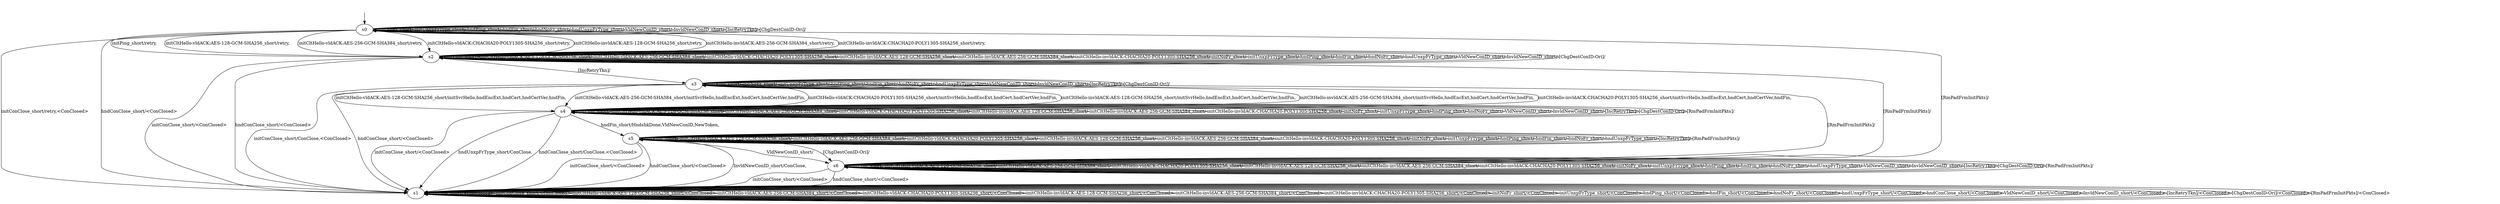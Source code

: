 digraph "../results/msquicModels/msquic-BWR-sCS-0/learnedModel" {
s0 [label=s0];
s1 [label=s1];
s2 [label=s2];
s3 [label=s3];
s4 [label=s4];
s5 [label=s5];
s6 [label=s6];
s0 -> s2  [label="initPing_short/retry, "];
s0 -> s1  [label="initConClose_short/retry,<ConClosed> "];
s0 -> s2  [label="initCltHello-vldACK:AES-128-GCM-SHA256_short/retry, "];
s0 -> s2  [label="initCltHello-vldACK:AES-256-GCM-SHA384_short/retry, "];
s0 -> s2  [label="initCltHello-vldACK:CHACHA20-POLY1305-SHA256_short/retry, "];
s0 -> s2  [label="initCltHello-invldACK:AES-128-GCM-SHA256_short/retry, "];
s0 -> s2  [label="initCltHello-invldACK:AES-256-GCM-SHA384_short/retry, "];
s0 -> s2  [label="initCltHello-invldACK:CHACHA20-POLY1305-SHA256_short/retry, "];
s0 -> s0  [label="initNoFr_short/ "];
s0 -> s0  [label="initUnxpFrType_short/ "];
s0 -> s0  [label="hndPing_short/ "];
s0 -> s0  [label="hndFin_short/ "];
s0 -> s0  [label="hndNoFr_short/ "];
s0 -> s0  [label="hndUnxpFrType_short/ "];
s0 -> s1  [label="hndConClose_short/<ConClosed> "];
s0 -> s0  [label="VldNewConID_short/ "];
s0 -> s0  [label="InvldNewConID_short/ "];
s0 -> s0  [label="[IncRetryTkn]/ "];
s0 -> s0  [label="[ChgDestConID-Ori]/ "];
s0 -> s6  [label="[RmPadFrmInitPkts]/ "];
s1 -> s1  [label="initPing_short/<ConClosed> "];
s1 -> s1  [label="initConClose_short/<ConClosed> "];
s1 -> s1  [label="initCltHello-vldACK:AES-128-GCM-SHA256_short/<ConClosed> "];
s1 -> s1  [label="initCltHello-vldACK:AES-256-GCM-SHA384_short/<ConClosed> "];
s1 -> s1  [label="initCltHello-vldACK:CHACHA20-POLY1305-SHA256_short/<ConClosed> "];
s1 -> s1  [label="initCltHello-invldACK:AES-128-GCM-SHA256_short/<ConClosed> "];
s1 -> s1  [label="initCltHello-invldACK:AES-256-GCM-SHA384_short/<ConClosed> "];
s1 -> s1  [label="initCltHello-invldACK:CHACHA20-POLY1305-SHA256_short/<ConClosed> "];
s1 -> s1  [label="initNoFr_short/<ConClosed> "];
s1 -> s1  [label="initUnxpFrType_short/<ConClosed> "];
s1 -> s1  [label="hndPing_short/<ConClosed> "];
s1 -> s1  [label="hndFin_short/<ConClosed> "];
s1 -> s1  [label="hndNoFr_short/<ConClosed> "];
s1 -> s1  [label="hndUnxpFrType_short/<ConClosed> "];
s1 -> s1  [label="hndConClose_short/<ConClosed> "];
s1 -> s1  [label="VldNewConID_short/<ConClosed> "];
s1 -> s1  [label="InvldNewConID_short/<ConClosed> "];
s1 -> s1  [label="[IncRetryTkn]/<ConClosed> "];
s1 -> s1  [label="[ChgDestConID-Ori]/<ConClosed> "];
s1 -> s1  [label="[RmPadFrmInitPkts]/<ConClosed> "];
s2 -> s2  [label="initPing_short/ "];
s2 -> s1  [label="initConClose_short/<ConClosed> "];
s2 -> s2  [label="initCltHello-vldACK:AES-128-GCM-SHA256_short/ "];
s2 -> s2  [label="initCltHello-vldACK:AES-256-GCM-SHA384_short/ "];
s2 -> s2  [label="initCltHello-vldACK:CHACHA20-POLY1305-SHA256_short/ "];
s2 -> s2  [label="initCltHello-invldACK:AES-128-GCM-SHA256_short/ "];
s2 -> s2  [label="initCltHello-invldACK:AES-256-GCM-SHA384_short/ "];
s2 -> s2  [label="initCltHello-invldACK:CHACHA20-POLY1305-SHA256_short/ "];
s2 -> s2  [label="initNoFr_short/ "];
s2 -> s2  [label="initUnxpFrType_short/ "];
s2 -> s2  [label="hndPing_short/ "];
s2 -> s2  [label="hndFin_short/ "];
s2 -> s2  [label="hndNoFr_short/ "];
s2 -> s2  [label="hndUnxpFrType_short/ "];
s2 -> s1  [label="hndConClose_short/<ConClosed> "];
s2 -> s2  [label="VldNewConID_short/ "];
s2 -> s2  [label="InvldNewConID_short/ "];
s2 -> s3  [label="[IncRetryTkn]/ "];
s2 -> s2  [label="[ChgDestConID-Ori]/ "];
s2 -> s6  [label="[RmPadFrmInitPkts]/ "];
s3 -> s3  [label="initPing_short/ "];
s3 -> s1  [label="initConClose_short/ConClose,<ConClosed> "];
s3 -> s4  [label="initCltHello-vldACK:AES-128-GCM-SHA256_short/initSvrHello,hndEncExt,hndCert,hndCertVer,hndFin, "];
s3 -> s4  [label="initCltHello-vldACK:AES-256-GCM-SHA384_short/initSvrHello,hndEncExt,hndCert,hndCertVer,hndFin, "];
s3 -> s4  [label="initCltHello-vldACK:CHACHA20-POLY1305-SHA256_short/initSvrHello,hndEncExt,hndCert,hndCertVer,hndFin, "];
s3 -> s4  [label="initCltHello-invldACK:AES-128-GCM-SHA256_short/initSvrHello,hndEncExt,hndCert,hndCertVer,hndFin, "];
s3 -> s4  [label="initCltHello-invldACK:AES-256-GCM-SHA384_short/initSvrHello,hndEncExt,hndCert,hndCertVer,hndFin, "];
s3 -> s4  [label="initCltHello-invldACK:CHACHA20-POLY1305-SHA256_short/initSvrHello,hndEncExt,hndCert,hndCertVer,hndFin, "];
s3 -> s3  [label="initNoFr_short/ "];
s3 -> s3  [label="initUnxpFrType_short/ "];
s3 -> s3  [label="hndPing_short/ "];
s3 -> s3  [label="hndFin_short/ "];
s3 -> s3  [label="hndNoFr_short/ "];
s3 -> s3  [label="hndUnxpFrType_short/ "];
s3 -> s1  [label="hndConClose_short/<ConClosed> "];
s3 -> s3  [label="VldNewConID_short/ "];
s3 -> s3  [label="InvldNewConID_short/ "];
s3 -> s3  [label="[IncRetryTkn]/ "];
s3 -> s3  [label="[ChgDestConID-Ori]/ "];
s3 -> s6  [label="[RmPadFrmInitPkts]/ "];
s4 -> s4  [label="initPing_short/ "];
s4 -> s1  [label="initConClose_short/<ConClosed> "];
s4 -> s4  [label="initCltHello-vldACK:AES-128-GCM-SHA256_short/ "];
s4 -> s4  [label="initCltHello-vldACK:AES-256-GCM-SHA384_short/ "];
s4 -> s4  [label="initCltHello-vldACK:CHACHA20-POLY1305-SHA256_short/ "];
s4 -> s4  [label="initCltHello-invldACK:AES-128-GCM-SHA256_short/ "];
s4 -> s4  [label="initCltHello-invldACK:AES-256-GCM-SHA384_short/ "];
s4 -> s4  [label="initCltHello-invldACK:CHACHA20-POLY1305-SHA256_short/ "];
s4 -> s4  [label="initNoFr_short/ "];
s4 -> s4  [label="initUnxpFrType_short/ "];
s4 -> s4  [label="hndPing_short/ "];
s4 -> s5  [label="hndFin_short/HndshkDone,VldNewConID,NewToken, "];
s4 -> s4  [label="hndNoFr_short/ "];
s4 -> s1  [label="hndUnxpFrType_short/ConClose, "];
s4 -> s1  [label="hndConClose_short/ConClose,<ConClosed> "];
s4 -> s4  [label="VldNewConID_short/ "];
s4 -> s4  [label="InvldNewConID_short/ "];
s4 -> s4  [label="[IncRetryTkn]/ "];
s4 -> s4  [label="[ChgDestConID-Ori]/ "];
s4 -> s4  [label="[RmPadFrmInitPkts]/ "];
s5 -> s5  [label="initPing_short/ "];
s5 -> s1  [label="initConClose_short/<ConClosed> "];
s5 -> s5  [label="initCltHello-vldACK:AES-128-GCM-SHA256_short/ "];
s5 -> s5  [label="initCltHello-vldACK:AES-256-GCM-SHA384_short/ "];
s5 -> s5  [label="initCltHello-vldACK:CHACHA20-POLY1305-SHA256_short/ "];
s5 -> s5  [label="initCltHello-invldACK:AES-128-GCM-SHA256_short/ "];
s5 -> s5  [label="initCltHello-invldACK:AES-256-GCM-SHA384_short/ "];
s5 -> s5  [label="initCltHello-invldACK:CHACHA20-POLY1305-SHA256_short/ "];
s5 -> s5  [label="initNoFr_short/ "];
s5 -> s5  [label="initUnxpFrType_short/ "];
s5 -> s5  [label="hndPing_short/ "];
s5 -> s5  [label="hndFin_short/ "];
s5 -> s5  [label="hndNoFr_short/ "];
s5 -> s5  [label="hndUnxpFrType_short/ "];
s5 -> s1  [label="hndConClose_short/<ConClosed> "];
s5 -> s6  [label="VldNewConID_short/ "];
s5 -> s1  [label="InvldNewConID_short/ConClose, "];
s5 -> s5  [label="[IncRetryTkn]/ "];
s5 -> s6  [label="[ChgDestConID-Ori]/ "];
s5 -> s5  [label="[RmPadFrmInitPkts]/ "];
s6 -> s6  [label="initPing_short/ "];
s6 -> s1  [label="initConClose_short/<ConClosed> "];
s6 -> s6  [label="initCltHello-vldACK:AES-128-GCM-SHA256_short/ "];
s6 -> s6  [label="initCltHello-vldACK:AES-256-GCM-SHA384_short/ "];
s6 -> s6  [label="initCltHello-vldACK:CHACHA20-POLY1305-SHA256_short/ "];
s6 -> s6  [label="initCltHello-invldACK:AES-128-GCM-SHA256_short/ "];
s6 -> s6  [label="initCltHello-invldACK:AES-256-GCM-SHA384_short/ "];
s6 -> s6  [label="initCltHello-invldACK:CHACHA20-POLY1305-SHA256_short/ "];
s6 -> s6  [label="initNoFr_short/ "];
s6 -> s6  [label="initUnxpFrType_short/ "];
s6 -> s6  [label="hndPing_short/ "];
s6 -> s6  [label="hndFin_short/ "];
s6 -> s6  [label="hndNoFr_short/ "];
s6 -> s6  [label="hndUnxpFrType_short/ "];
s6 -> s1  [label="hndConClose_short/<ConClosed> "];
s6 -> s6  [label="VldNewConID_short/ "];
s6 -> s6  [label="InvldNewConID_short/ "];
s6 -> s6  [label="[IncRetryTkn]/ "];
s6 -> s6  [label="[ChgDestConID-Ori]/ "];
s6 -> s6  [label="[RmPadFrmInitPkts]/ "];
__start0 [label="", shape=none];
__start0 -> s0  [label=""];
}
